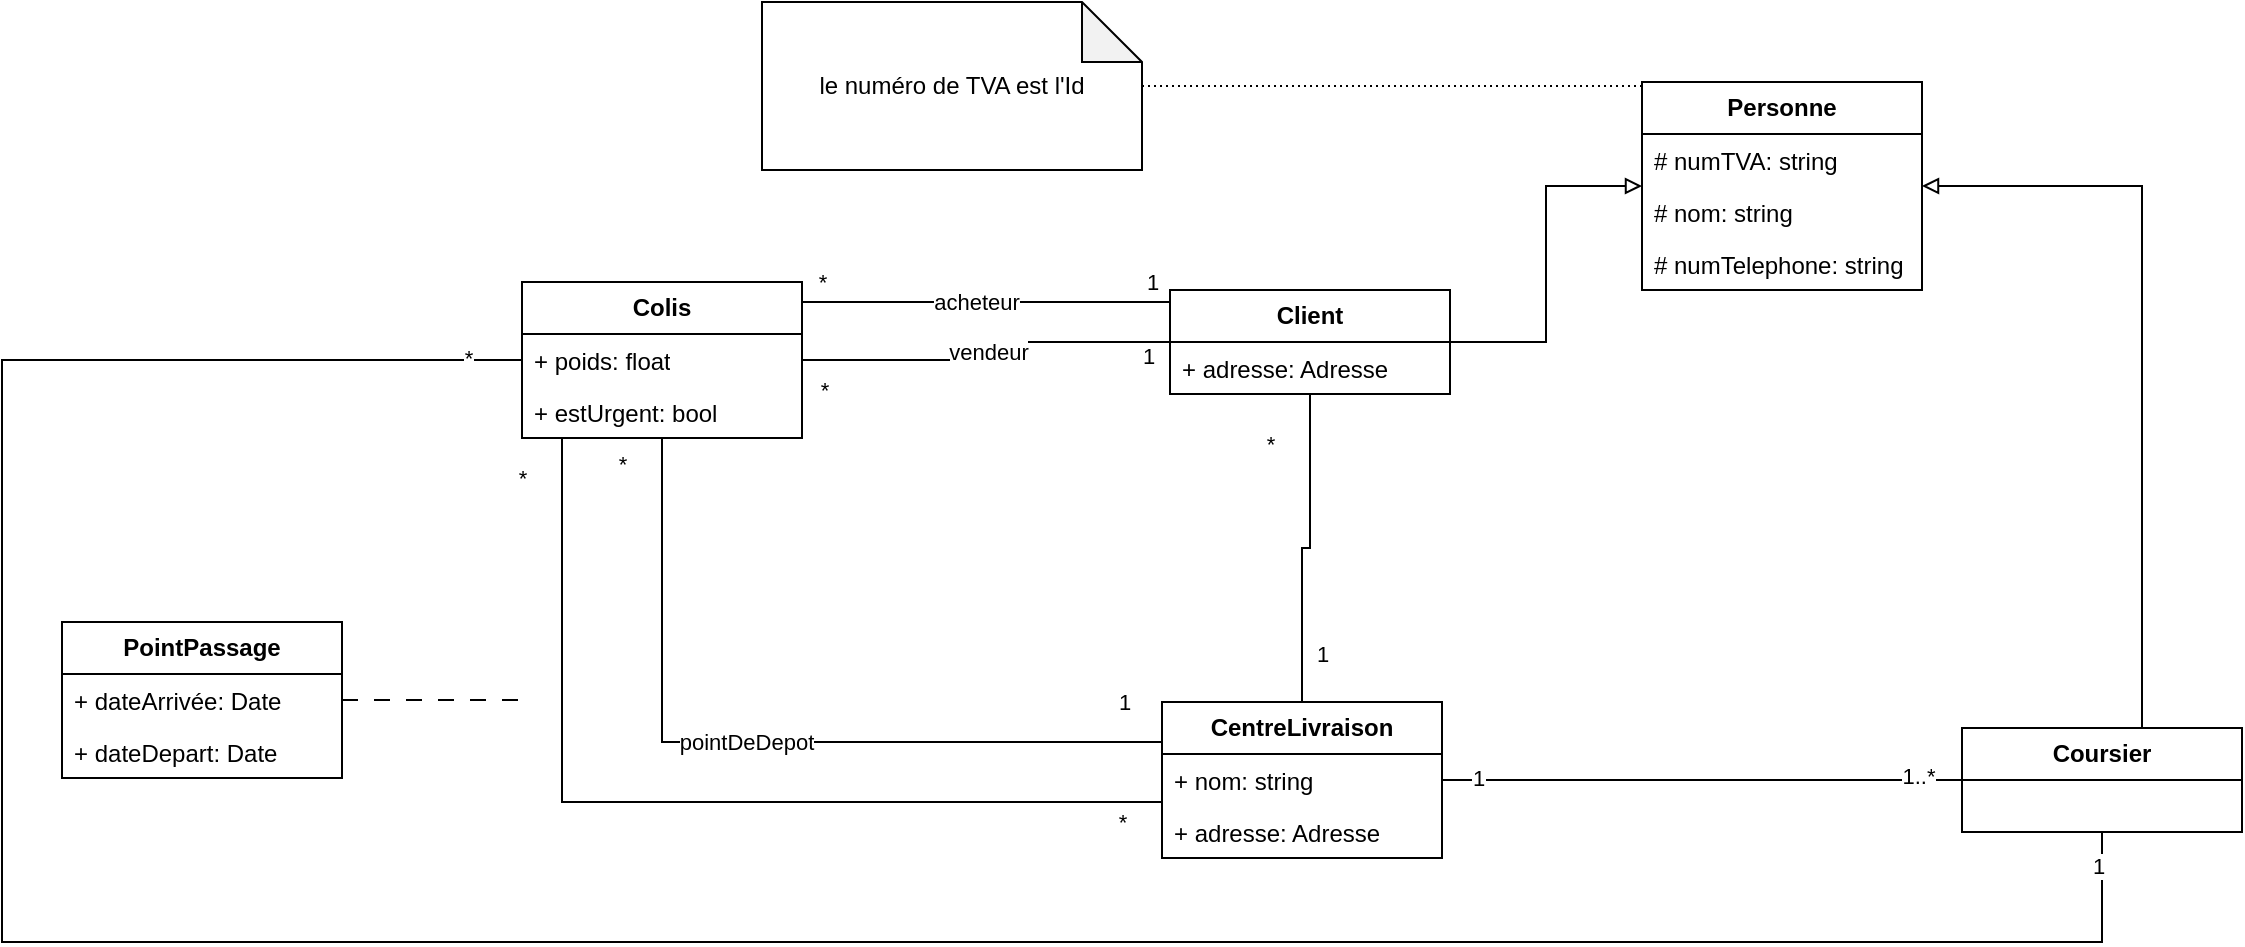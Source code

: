 <mxfile version="21.5.2" type="device">
  <diagram name="Page-1" id="vtR9RLWEkXFiAt_uQ7pW">
    <mxGraphModel dx="1470" dy="414" grid="1" gridSize="10" guides="1" tooltips="1" connect="1" arrows="1" fold="1" page="1" pageScale="1" pageWidth="827" pageHeight="1169" math="0" shadow="0">
      <root>
        <mxCell id="0" />
        <mxCell id="1" parent="0" />
        <mxCell id="bp4yoqAEJwrEd4YzJfxX-13" style="edgeStyle=orthogonalEdgeStyle;rounded=0;orthogonalLoop=1;jettySize=auto;html=1;endArrow=none;endFill=0;" edge="1" parent="1" source="bp4yoqAEJwrEd4YzJfxX-1" target="bp4yoqAEJwrEd4YzJfxX-8">
          <mxGeometry relative="1" as="geometry">
            <Array as="points">
              <mxPoint x="280" y="190" />
              <mxPoint x="280" y="190" />
            </Array>
          </mxGeometry>
        </mxCell>
        <mxCell id="bp4yoqAEJwrEd4YzJfxX-14" value="1" style="edgeLabel;html=1;align=center;verticalAlign=middle;resizable=0;points=[];" vertex="1" connectable="0" parent="bp4yoqAEJwrEd4YzJfxX-13">
          <mxGeometry x="-0.851" y="-1" relative="1" as="geometry">
            <mxPoint x="4" y="-9" as="offset" />
          </mxGeometry>
        </mxCell>
        <mxCell id="bp4yoqAEJwrEd4YzJfxX-15" value="*" style="edgeLabel;html=1;align=center;verticalAlign=middle;resizable=0;points=[];" vertex="1" connectable="0" parent="bp4yoqAEJwrEd4YzJfxX-13">
          <mxGeometry x="0.903" y="1" relative="1" as="geometry">
            <mxPoint x="1" y="-11" as="offset" />
          </mxGeometry>
        </mxCell>
        <mxCell id="bp4yoqAEJwrEd4YzJfxX-16" value="acheteur" style="edgeLabel;html=1;align=center;verticalAlign=middle;resizable=0;points=[];" vertex="1" connectable="0" parent="bp4yoqAEJwrEd4YzJfxX-13">
          <mxGeometry x="0.052" relative="1" as="geometry">
            <mxPoint as="offset" />
          </mxGeometry>
        </mxCell>
        <mxCell id="bp4yoqAEJwrEd4YzJfxX-32" style="edgeStyle=orthogonalEdgeStyle;rounded=0;orthogonalLoop=1;jettySize=auto;html=1;endArrow=none;endFill=0;" edge="1" parent="1" source="bp4yoqAEJwrEd4YzJfxX-1" target="bp4yoqAEJwrEd4YzJfxX-27">
          <mxGeometry relative="1" as="geometry" />
        </mxCell>
        <mxCell id="bp4yoqAEJwrEd4YzJfxX-33" value="1" style="edgeLabel;html=1;align=center;verticalAlign=middle;resizable=0;points=[];" vertex="1" connectable="0" parent="bp4yoqAEJwrEd4YzJfxX-32">
          <mxGeometry x="0.69" relative="1" as="geometry">
            <mxPoint x="10" as="offset" />
          </mxGeometry>
        </mxCell>
        <mxCell id="bp4yoqAEJwrEd4YzJfxX-34" value="*" style="edgeLabel;html=1;align=center;verticalAlign=middle;resizable=0;points=[];" vertex="1" connectable="0" parent="bp4yoqAEJwrEd4YzJfxX-32">
          <mxGeometry x="-0.813" relative="1" as="geometry">
            <mxPoint x="-20" y="10" as="offset" />
          </mxGeometry>
        </mxCell>
        <mxCell id="bp4yoqAEJwrEd4YzJfxX-56" style="edgeStyle=orthogonalEdgeStyle;rounded=0;orthogonalLoop=1;jettySize=auto;html=1;endArrow=block;endFill=0;" edge="1" parent="1" source="bp4yoqAEJwrEd4YzJfxX-1" target="bp4yoqAEJwrEd4YzJfxX-51">
          <mxGeometry relative="1" as="geometry" />
        </mxCell>
        <mxCell id="bp4yoqAEJwrEd4YzJfxX-1" value="&lt;b&gt;Client&lt;/b&gt;" style="swimlane;fontStyle=0;childLayout=stackLayout;horizontal=1;startSize=26;fillColor=none;horizontalStack=0;resizeParent=1;resizeParentMax=0;resizeLast=0;collapsible=1;marginBottom=0;whiteSpace=wrap;html=1;" vertex="1" parent="1">
          <mxGeometry x="414" y="184" width="140" height="52" as="geometry" />
        </mxCell>
        <mxCell id="bp4yoqAEJwrEd4YzJfxX-5" value="+ adresse: Adresse" style="text;strokeColor=none;fillColor=none;align=left;verticalAlign=top;spacingLeft=4;spacingRight=4;overflow=hidden;rotatable=0;points=[[0,0.5],[1,0.5]];portConstraint=eastwest;whiteSpace=wrap;html=1;" vertex="1" parent="bp4yoqAEJwrEd4YzJfxX-1">
          <mxGeometry y="26" width="140" height="26" as="geometry" />
        </mxCell>
        <mxCell id="bp4yoqAEJwrEd4YzJfxX-7" style="edgeStyle=orthogonalEdgeStyle;rounded=0;orthogonalLoop=1;jettySize=auto;html=1;endArrow=none;endFill=0;dashed=1;dashPattern=1 2;" edge="1" parent="1" source="bp4yoqAEJwrEd4YzJfxX-6" target="bp4yoqAEJwrEd4YzJfxX-51">
          <mxGeometry relative="1" as="geometry">
            <Array as="points">
              <mxPoint x="590" y="82" />
              <mxPoint x="590" y="82" />
            </Array>
          </mxGeometry>
        </mxCell>
        <mxCell id="bp4yoqAEJwrEd4YzJfxX-6" value="le numéro de TVA est l&#39;Id" style="shape=note;whiteSpace=wrap;html=1;backgroundOutline=1;darkOpacity=0.05;" vertex="1" parent="1">
          <mxGeometry x="210" y="40" width="190" height="84" as="geometry" />
        </mxCell>
        <mxCell id="bp4yoqAEJwrEd4YzJfxX-35" style="edgeStyle=orthogonalEdgeStyle;rounded=0;orthogonalLoop=1;jettySize=auto;html=1;endArrow=none;endFill=0;" edge="1" parent="1" source="bp4yoqAEJwrEd4YzJfxX-8" target="bp4yoqAEJwrEd4YzJfxX-27">
          <mxGeometry relative="1" as="geometry">
            <Array as="points">
              <mxPoint x="160" y="410" />
            </Array>
          </mxGeometry>
        </mxCell>
        <mxCell id="bp4yoqAEJwrEd4YzJfxX-36" value="1" style="edgeLabel;html=1;align=center;verticalAlign=middle;resizable=0;points=[];" vertex="1" connectable="0" parent="bp4yoqAEJwrEd4YzJfxX-35">
          <mxGeometry x="0.902" y="3" relative="1" as="geometry">
            <mxPoint y="-17" as="offset" />
          </mxGeometry>
        </mxCell>
        <mxCell id="bp4yoqAEJwrEd4YzJfxX-37" value="*" style="edgeLabel;html=1;align=center;verticalAlign=middle;resizable=0;points=[];" vertex="1" connectable="0" parent="bp4yoqAEJwrEd4YzJfxX-35">
          <mxGeometry x="-0.939" y="-1" relative="1" as="geometry">
            <mxPoint x="-19" as="offset" />
          </mxGeometry>
        </mxCell>
        <mxCell id="bp4yoqAEJwrEd4YzJfxX-38" value="pointDeDepot" style="edgeLabel;html=1;align=center;verticalAlign=middle;resizable=0;points=[];" vertex="1" connectable="0" parent="bp4yoqAEJwrEd4YzJfxX-35">
          <mxGeometry x="-0.038" relative="1" as="geometry">
            <mxPoint as="offset" />
          </mxGeometry>
        </mxCell>
        <mxCell id="bp4yoqAEJwrEd4YzJfxX-39" style="edgeStyle=orthogonalEdgeStyle;rounded=0;orthogonalLoop=1;jettySize=auto;html=1;endArrow=none;endFill=0;" edge="1" parent="1" source="bp4yoqAEJwrEd4YzJfxX-8" target="bp4yoqAEJwrEd4YzJfxX-27">
          <mxGeometry relative="1" as="geometry">
            <Array as="points">
              <mxPoint x="110" y="440" />
            </Array>
          </mxGeometry>
        </mxCell>
        <mxCell id="bp4yoqAEJwrEd4YzJfxX-40" value="*" style="edgeLabel;html=1;align=center;verticalAlign=middle;resizable=0;points=[];" vertex="1" connectable="0" parent="bp4yoqAEJwrEd4YzJfxX-39">
          <mxGeometry x="-0.953" y="-3" relative="1" as="geometry">
            <mxPoint x="-17" y="8" as="offset" />
          </mxGeometry>
        </mxCell>
        <mxCell id="bp4yoqAEJwrEd4YzJfxX-41" value="*" style="edgeLabel;html=1;align=center;verticalAlign=middle;resizable=0;points=[];" vertex="1" connectable="0" parent="bp4yoqAEJwrEd4YzJfxX-39">
          <mxGeometry x="0.918" y="-3" relative="1" as="geometry">
            <mxPoint y="7" as="offset" />
          </mxGeometry>
        </mxCell>
        <mxCell id="bp4yoqAEJwrEd4YzJfxX-8" value="&lt;b&gt;Colis&lt;/b&gt;" style="swimlane;fontStyle=0;childLayout=stackLayout;horizontal=1;startSize=26;fillColor=none;horizontalStack=0;resizeParent=1;resizeParentMax=0;resizeLast=0;collapsible=1;marginBottom=0;whiteSpace=wrap;html=1;" vertex="1" parent="1">
          <mxGeometry x="90" y="180" width="140" height="78" as="geometry" />
        </mxCell>
        <mxCell id="bp4yoqAEJwrEd4YzJfxX-10" value="+ poids: float" style="text;strokeColor=none;fillColor=none;align=left;verticalAlign=top;spacingLeft=4;spacingRight=4;overflow=hidden;rotatable=0;points=[[0,0.5],[1,0.5]];portConstraint=eastwest;whiteSpace=wrap;html=1;" vertex="1" parent="bp4yoqAEJwrEd4YzJfxX-8">
          <mxGeometry y="26" width="140" height="26" as="geometry" />
        </mxCell>
        <mxCell id="bp4yoqAEJwrEd4YzJfxX-11" value="+ estUrgent: bool" style="text;strokeColor=none;fillColor=none;align=left;verticalAlign=top;spacingLeft=4;spacingRight=4;overflow=hidden;rotatable=0;points=[[0,0.5],[1,0.5]];portConstraint=eastwest;whiteSpace=wrap;html=1;" vertex="1" parent="bp4yoqAEJwrEd4YzJfxX-8">
          <mxGeometry y="52" width="140" height="26" as="geometry" />
        </mxCell>
        <mxCell id="bp4yoqAEJwrEd4YzJfxX-17" style="edgeStyle=orthogonalEdgeStyle;rounded=0;orthogonalLoop=1;jettySize=auto;html=1;endArrow=none;endFill=0;" edge="1" parent="1" source="bp4yoqAEJwrEd4YzJfxX-1" target="bp4yoqAEJwrEd4YzJfxX-8">
          <mxGeometry relative="1" as="geometry">
            <mxPoint x="480" y="212" as="sourcePoint" />
            <Array as="points" />
          </mxGeometry>
        </mxCell>
        <mxCell id="bp4yoqAEJwrEd4YzJfxX-24" value="1" style="edgeLabel;html=1;align=center;verticalAlign=middle;resizable=0;points=[];" vertex="1" connectable="0" parent="bp4yoqAEJwrEd4YzJfxX-17">
          <mxGeometry x="-0.831" relative="1" as="geometry">
            <mxPoint x="5" y="7" as="offset" />
          </mxGeometry>
        </mxCell>
        <mxCell id="bp4yoqAEJwrEd4YzJfxX-25" value="*" style="edgeLabel;html=1;align=center;verticalAlign=middle;resizable=0;points=[];" vertex="1" connectable="0" parent="bp4yoqAEJwrEd4YzJfxX-17">
          <mxGeometry x="0.846" y="-1" relative="1" as="geometry">
            <mxPoint x="-4" y="16" as="offset" />
          </mxGeometry>
        </mxCell>
        <mxCell id="bp4yoqAEJwrEd4YzJfxX-26" value="vendeur" style="edgeLabel;html=1;align=center;verticalAlign=middle;resizable=0;points=[];" vertex="1" connectable="0" parent="bp4yoqAEJwrEd4YzJfxX-17">
          <mxGeometry x="0.007" y="1" relative="1" as="geometry">
            <mxPoint as="offset" />
          </mxGeometry>
        </mxCell>
        <mxCell id="bp4yoqAEJwrEd4YzJfxX-27" value="&lt;b&gt;CentreLivraison&lt;/b&gt;" style="swimlane;fontStyle=0;childLayout=stackLayout;horizontal=1;startSize=26;fillColor=none;horizontalStack=0;resizeParent=1;resizeParentMax=0;resizeLast=0;collapsible=1;marginBottom=0;whiteSpace=wrap;html=1;" vertex="1" parent="1">
          <mxGeometry x="410" y="390" width="140" height="78" as="geometry" />
        </mxCell>
        <mxCell id="bp4yoqAEJwrEd4YzJfxX-28" value="+ nom: string" style="text;strokeColor=none;fillColor=none;align=left;verticalAlign=top;spacingLeft=4;spacingRight=4;overflow=hidden;rotatable=0;points=[[0,0.5],[1,0.5]];portConstraint=eastwest;whiteSpace=wrap;html=1;" vertex="1" parent="bp4yoqAEJwrEd4YzJfxX-27">
          <mxGeometry y="26" width="140" height="26" as="geometry" />
        </mxCell>
        <mxCell id="bp4yoqAEJwrEd4YzJfxX-29" value="+ adresse: Adresse" style="text;strokeColor=none;fillColor=none;align=left;verticalAlign=top;spacingLeft=4;spacingRight=4;overflow=hidden;rotatable=0;points=[[0,0.5],[1,0.5]];portConstraint=eastwest;whiteSpace=wrap;html=1;" vertex="1" parent="bp4yoqAEJwrEd4YzJfxX-27">
          <mxGeometry y="52" width="140" height="26" as="geometry" />
        </mxCell>
        <mxCell id="bp4yoqAEJwrEd4YzJfxX-45" style="edgeStyle=orthogonalEdgeStyle;rounded=0;orthogonalLoop=1;jettySize=auto;html=1;endArrow=none;endFill=0;dashed=1;dashPattern=8 8;" edge="1" parent="1" source="bp4yoqAEJwrEd4YzJfxX-42">
          <mxGeometry relative="1" as="geometry">
            <mxPoint x="90" y="389" as="targetPoint" />
          </mxGeometry>
        </mxCell>
        <mxCell id="bp4yoqAEJwrEd4YzJfxX-42" value="&lt;b&gt;PointPassage&lt;/b&gt;" style="swimlane;fontStyle=0;childLayout=stackLayout;horizontal=1;startSize=26;fillColor=none;horizontalStack=0;resizeParent=1;resizeParentMax=0;resizeLast=0;collapsible=1;marginBottom=0;whiteSpace=wrap;html=1;" vertex="1" parent="1">
          <mxGeometry x="-140" y="350" width="140" height="78" as="geometry" />
        </mxCell>
        <mxCell id="bp4yoqAEJwrEd4YzJfxX-43" value="+ dateArrivée: Date" style="text;strokeColor=none;fillColor=none;align=left;verticalAlign=top;spacingLeft=4;spacingRight=4;overflow=hidden;rotatable=0;points=[[0,0.5],[1,0.5]];portConstraint=eastwest;whiteSpace=wrap;html=1;" vertex="1" parent="bp4yoqAEJwrEd4YzJfxX-42">
          <mxGeometry y="26" width="140" height="26" as="geometry" />
        </mxCell>
        <mxCell id="bp4yoqAEJwrEd4YzJfxX-44" value="+ dateDepart: Date" style="text;strokeColor=none;fillColor=none;align=left;verticalAlign=top;spacingLeft=4;spacingRight=4;overflow=hidden;rotatable=0;points=[[0,0.5],[1,0.5]];portConstraint=eastwest;whiteSpace=wrap;html=1;" vertex="1" parent="bp4yoqAEJwrEd4YzJfxX-42">
          <mxGeometry y="52" width="140" height="26" as="geometry" />
        </mxCell>
        <mxCell id="bp4yoqAEJwrEd4YzJfxX-57" style="edgeStyle=orthogonalEdgeStyle;rounded=0;orthogonalLoop=1;jettySize=auto;html=1;endArrow=block;endFill=0;" edge="1" parent="1" source="bp4yoqAEJwrEd4YzJfxX-46" target="bp4yoqAEJwrEd4YzJfxX-51">
          <mxGeometry relative="1" as="geometry">
            <Array as="points">
              <mxPoint x="900" y="132" />
            </Array>
          </mxGeometry>
        </mxCell>
        <mxCell id="bp4yoqAEJwrEd4YzJfxX-58" style="edgeStyle=orthogonalEdgeStyle;rounded=0;orthogonalLoop=1;jettySize=auto;html=1;endArrow=none;endFill=0;" edge="1" parent="1" source="bp4yoqAEJwrEd4YzJfxX-46" target="bp4yoqAEJwrEd4YzJfxX-27">
          <mxGeometry relative="1" as="geometry" />
        </mxCell>
        <mxCell id="bp4yoqAEJwrEd4YzJfxX-59" value="1" style="edgeLabel;html=1;align=center;verticalAlign=middle;resizable=0;points=[];" vertex="1" connectable="0" parent="bp4yoqAEJwrEd4YzJfxX-58">
          <mxGeometry x="0.866" y="-1" relative="1" as="geometry">
            <mxPoint as="offset" />
          </mxGeometry>
        </mxCell>
        <mxCell id="bp4yoqAEJwrEd4YzJfxX-60" value="1..*" style="edgeLabel;html=1;align=center;verticalAlign=middle;resizable=0;points=[];" vertex="1" connectable="0" parent="bp4yoqAEJwrEd4YzJfxX-58">
          <mxGeometry x="-0.831" y="-2" relative="1" as="geometry">
            <mxPoint as="offset" />
          </mxGeometry>
        </mxCell>
        <mxCell id="bp4yoqAEJwrEd4YzJfxX-63" style="edgeStyle=orthogonalEdgeStyle;rounded=0;orthogonalLoop=1;jettySize=auto;html=1;endArrow=none;endFill=0;" edge="1" parent="1" source="bp4yoqAEJwrEd4YzJfxX-46" target="bp4yoqAEJwrEd4YzJfxX-8">
          <mxGeometry relative="1" as="geometry">
            <Array as="points">
              <mxPoint x="880" y="510" />
              <mxPoint x="-170" y="510" />
              <mxPoint x="-170" y="219" />
            </Array>
          </mxGeometry>
        </mxCell>
        <mxCell id="bp4yoqAEJwrEd4YzJfxX-64" value="1" style="edgeLabel;html=1;align=center;verticalAlign=middle;resizable=0;points=[];" vertex="1" connectable="0" parent="bp4yoqAEJwrEd4YzJfxX-63">
          <mxGeometry x="-0.98" y="-2" relative="1" as="geometry">
            <mxPoint as="offset" />
          </mxGeometry>
        </mxCell>
        <mxCell id="bp4yoqAEJwrEd4YzJfxX-65" value="*" style="edgeLabel;html=1;align=center;verticalAlign=middle;resizable=0;points=[];" vertex="1" connectable="0" parent="bp4yoqAEJwrEd4YzJfxX-63">
          <mxGeometry x="0.967" y="1" relative="1" as="geometry">
            <mxPoint as="offset" />
          </mxGeometry>
        </mxCell>
        <mxCell id="bp4yoqAEJwrEd4YzJfxX-46" value="&lt;b&gt;Coursier&lt;/b&gt;" style="swimlane;fontStyle=0;childLayout=stackLayout;horizontal=1;startSize=26;fillColor=none;horizontalStack=0;resizeParent=1;resizeParentMax=0;resizeLast=0;collapsible=1;marginBottom=0;whiteSpace=wrap;html=1;" vertex="1" parent="1">
          <mxGeometry x="810" y="403" width="140" height="52" as="geometry" />
        </mxCell>
        <mxCell id="bp4yoqAEJwrEd4YzJfxX-51" value="&lt;b&gt;Personne&lt;/b&gt;" style="swimlane;fontStyle=0;childLayout=stackLayout;horizontal=1;startSize=26;fillColor=none;horizontalStack=0;resizeParent=1;resizeParentMax=0;resizeLast=0;collapsible=1;marginBottom=0;whiteSpace=wrap;html=1;" vertex="1" parent="1">
          <mxGeometry x="650" y="80" width="140" height="104" as="geometry" />
        </mxCell>
        <mxCell id="bp4yoqAEJwrEd4YzJfxX-52" value="# numTVA: string" style="text;strokeColor=none;fillColor=none;align=left;verticalAlign=top;spacingLeft=4;spacingRight=4;overflow=hidden;rotatable=0;points=[[0,0.5],[1,0.5]];portConstraint=eastwest;whiteSpace=wrap;html=1;" vertex="1" parent="bp4yoqAEJwrEd4YzJfxX-51">
          <mxGeometry y="26" width="140" height="26" as="geometry" />
        </mxCell>
        <mxCell id="bp4yoqAEJwrEd4YzJfxX-53" value="# nom: string" style="text;strokeColor=none;fillColor=none;align=left;verticalAlign=top;spacingLeft=4;spacingRight=4;overflow=hidden;rotatable=0;points=[[0,0.5],[1,0.5]];portConstraint=eastwest;whiteSpace=wrap;html=1;" vertex="1" parent="bp4yoqAEJwrEd4YzJfxX-51">
          <mxGeometry y="52" width="140" height="26" as="geometry" />
        </mxCell>
        <mxCell id="bp4yoqAEJwrEd4YzJfxX-54" value="# numTelephone: string" style="text;strokeColor=none;fillColor=none;align=left;verticalAlign=top;spacingLeft=4;spacingRight=4;overflow=hidden;rotatable=0;points=[[0,0.5],[1,0.5]];portConstraint=eastwest;whiteSpace=wrap;html=1;" vertex="1" parent="bp4yoqAEJwrEd4YzJfxX-51">
          <mxGeometry y="78" width="140" height="26" as="geometry" />
        </mxCell>
      </root>
    </mxGraphModel>
  </diagram>
</mxfile>
